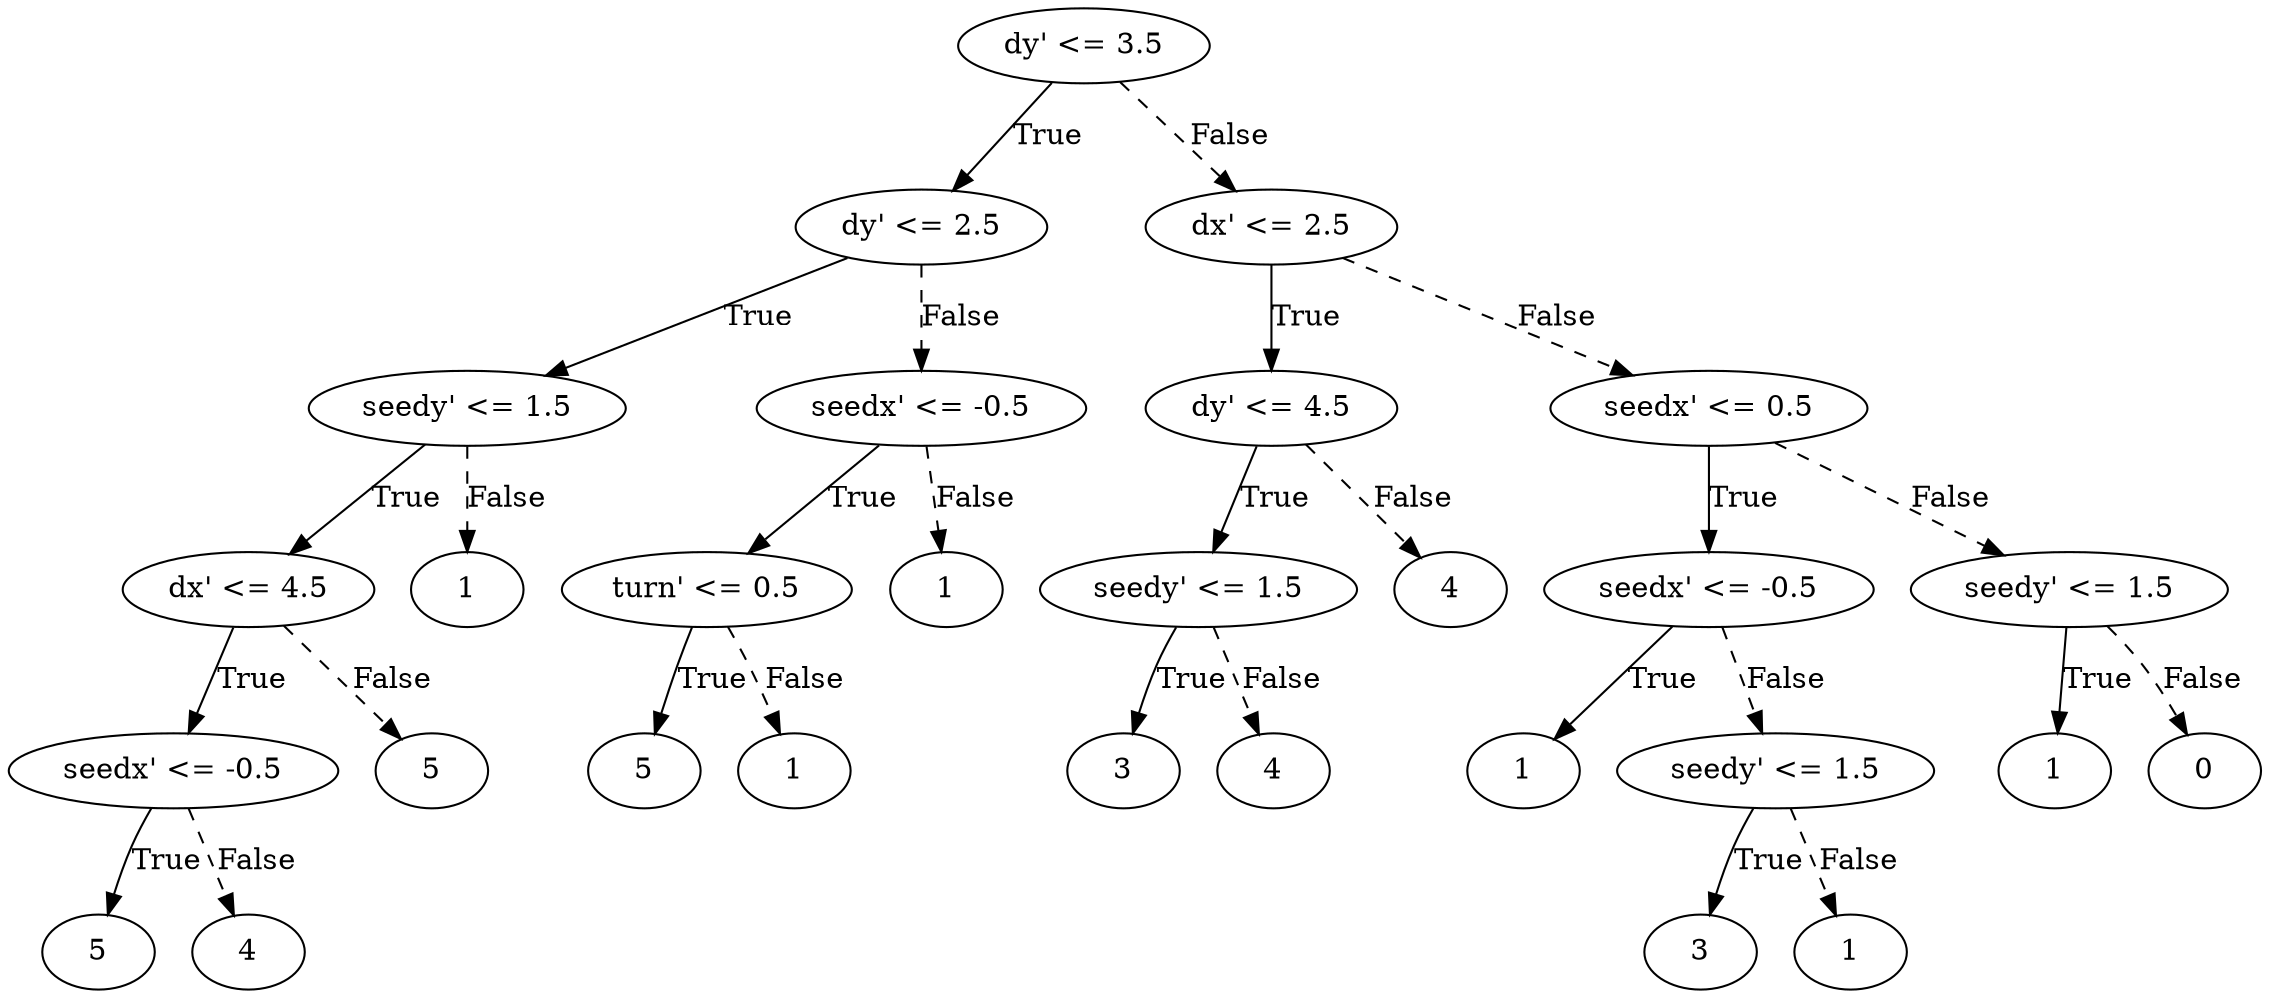 digraph {
0 [label="dy' <= 3.5"];
1 [label="dy' <= 2.5"];
2 [label="seedy' <= 1.5"];
3 [label="dx' <= 4.5"];
4 [label="seedx' <= -0.5"];
5 [label="5"];
4 -> 5 [label="True"];
6 [label="4"];
4 -> 6 [style="dashed", label="False"];
3 -> 4 [label="True"];
7 [label="5"];
3 -> 7 [style="dashed", label="False"];
2 -> 3 [label="True"];
8 [label="1"];
2 -> 8 [style="dashed", label="False"];
1 -> 2 [label="True"];
9 [label="seedx' <= -0.5"];
10 [label="turn' <= 0.5"];
11 [label="5"];
10 -> 11 [label="True"];
12 [label="1"];
10 -> 12 [style="dashed", label="False"];
9 -> 10 [label="True"];
13 [label="1"];
9 -> 13 [style="dashed", label="False"];
1 -> 9 [style="dashed", label="False"];
0 -> 1 [label="True"];
14 [label="dx' <= 2.5"];
15 [label="dy' <= 4.5"];
16 [label="seedy' <= 1.5"];
17 [label="3"];
16 -> 17 [label="True"];
18 [label="4"];
16 -> 18 [style="dashed", label="False"];
15 -> 16 [label="True"];
19 [label="4"];
15 -> 19 [style="dashed", label="False"];
14 -> 15 [label="True"];
20 [label="seedx' <= 0.5"];
21 [label="seedx' <= -0.5"];
22 [label="1"];
21 -> 22 [label="True"];
23 [label="seedy' <= 1.5"];
24 [label="3"];
23 -> 24 [label="True"];
25 [label="1"];
23 -> 25 [style="dashed", label="False"];
21 -> 23 [style="dashed", label="False"];
20 -> 21 [label="True"];
26 [label="seedy' <= 1.5"];
27 [label="1"];
26 -> 27 [label="True"];
28 [label="0"];
26 -> 28 [style="dashed", label="False"];
20 -> 26 [style="dashed", label="False"];
14 -> 20 [style="dashed", label="False"];
0 -> 14 [style="dashed", label="False"];

}